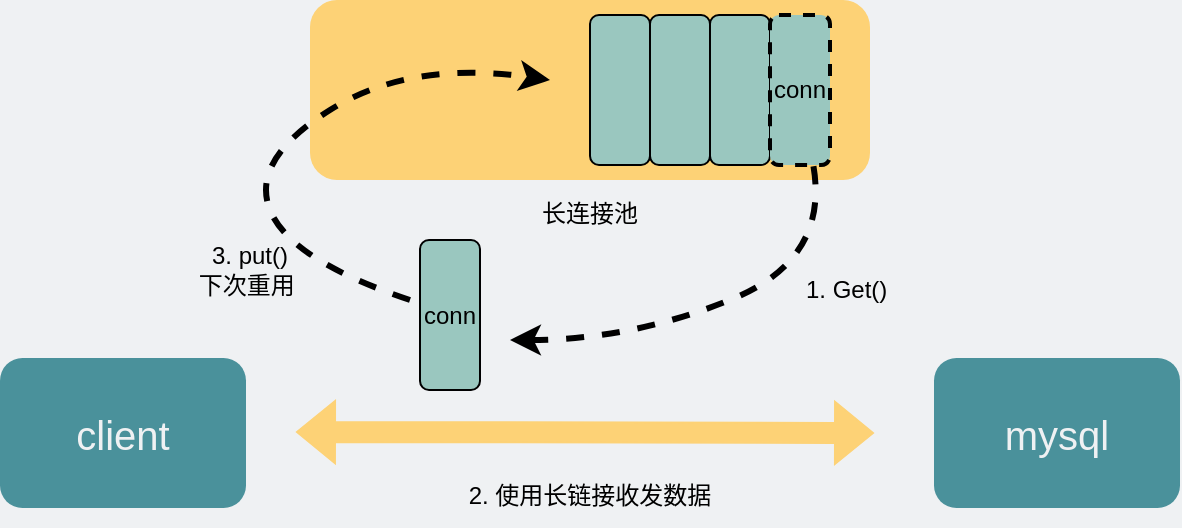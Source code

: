 <mxfile version="17.1.2" type="github">
  <diagram id="zzds6Kp185NoCfkkMVd4" name="Page-1">
    <mxGraphModel dx="2596" dy="1398" grid="0" gridSize="10" guides="1" tooltips="1" connect="1" arrows="1" fold="1" page="1" pageScale="1" pageWidth="800" pageHeight="300" background="#EFF1F3" math="0" shadow="0">
      <root>
        <mxCell id="0" />
        <mxCell id="1" parent="0" />
        <mxCell id="UpJoe9YZuqNjBJE-DoaY-1" value="" style="rounded=1;whiteSpace=wrap;html=1;fillColor=#FDD276;strokeColor=none;" parent="1" vertex="1">
          <mxGeometry x="260" y="19" width="280" height="90" as="geometry" />
        </mxCell>
        <mxCell id="UpJoe9YZuqNjBJE-DoaY-2" value="" style="rounded=1;whiteSpace=wrap;html=1;fillColor=#9AC7BF;strokeColor=#000000;" parent="1" vertex="1">
          <mxGeometry x="400" y="26.5" width="30" height="75" as="geometry" />
        </mxCell>
        <mxCell id="UpJoe9YZuqNjBJE-DoaY-3" value="" style="rounded=1;whiteSpace=wrap;html=1;fillColor=#9AC7BF;strokeColor=#000000;" parent="1" vertex="1">
          <mxGeometry x="430" y="26.5" width="30" height="75" as="geometry" />
        </mxCell>
        <mxCell id="UpJoe9YZuqNjBJE-DoaY-4" value="" style="rounded=1;whiteSpace=wrap;html=1;fillColor=#9AC7BF;strokeColor=#000000;" parent="1" vertex="1">
          <mxGeometry x="460" y="26.5" width="30" height="75" as="geometry" />
        </mxCell>
        <mxCell id="UpJoe9YZuqNjBJE-DoaY-5" value="conn" style="rounded=1;whiteSpace=wrap;html=1;fillColor=#9AC7BF;strokeColor=#000000;dashed=1;strokeWidth=2;" parent="1" vertex="1">
          <mxGeometry x="490" y="26.5" width="30" height="75" as="geometry" />
        </mxCell>
        <mxCell id="UpJoe9YZuqNjBJE-DoaY-6" value="长连接池" style="text;html=1;strokeColor=none;fillColor=none;align=center;verticalAlign=middle;whiteSpace=wrap;rounded=0;" parent="1" vertex="1">
          <mxGeometry x="345" y="111" width="110" height="30" as="geometry" />
        </mxCell>
        <mxCell id="ixqmZI1KRuaAsa8ncv3C-4" value="conn" style="rounded=1;whiteSpace=wrap;html=1;fillColor=#9AC7BF;strokeColor=#000000;" parent="1" vertex="1">
          <mxGeometry x="315" y="139" width="30" height="75" as="geometry" />
        </mxCell>
        <mxCell id="ixqmZI1KRuaAsa8ncv3C-6" value="" style="curved=1;endArrow=none;html=1;rounded=0;startArrow=classic;startFill=1;endFill=0;dashed=1;strokeWidth=3;strokeColor=#000000;" parent="1" target="UpJoe9YZuqNjBJE-DoaY-5" edge="1">
          <mxGeometry width="50" height="50" relative="1" as="geometry">
            <mxPoint x="360" y="189" as="sourcePoint" />
            <mxPoint x="490" y="129" as="targetPoint" />
            <Array as="points">
              <mxPoint x="420" y="189" />
              <mxPoint x="520" y="149" />
            </Array>
          </mxGeometry>
        </mxCell>
        <mxCell id="ixqmZI1KRuaAsa8ncv3C-7" value="1. Get()&amp;nbsp;" style="text;html=1;strokeColor=none;fillColor=none;align=center;verticalAlign=middle;whiteSpace=wrap;rounded=0;dashed=1;" parent="1" vertex="1">
          <mxGeometry x="500" y="149" width="60" height="30" as="geometry" />
        </mxCell>
        <mxCell id="ixqmZI1KRuaAsa8ncv3C-8" value="" style="shape=flexArrow;endArrow=classic;startArrow=classic;html=1;rounded=0;strokeWidth=1;fillColor=#FDD276;strokeColor=#FDD276;" parent="1" edge="1">
          <mxGeometry width="100" height="100" relative="1" as="geometry">
            <mxPoint x="253" y="235" as="sourcePoint" />
            <mxPoint x="542" y="235.5" as="targetPoint" />
          </mxGeometry>
        </mxCell>
        <mxCell id="ixqmZI1KRuaAsa8ncv3C-9" value="2. 使用长链接收发数据" style="text;html=1;strokeColor=none;fillColor=none;align=center;verticalAlign=middle;whiteSpace=wrap;rounded=0;dashed=1;" parent="1" vertex="1">
          <mxGeometry x="315" y="252" width="170" height="30" as="geometry" />
        </mxCell>
        <mxCell id="ixqmZI1KRuaAsa8ncv3C-11" value="" style="curved=1;endArrow=classic;html=1;rounded=0;strokeWidth=3;dashed=1;" parent="1" edge="1">
          <mxGeometry width="50" height="50" relative="1" as="geometry">
            <mxPoint x="310" y="169" as="sourcePoint" />
            <mxPoint x="380" y="59" as="targetPoint" />
            <Array as="points">
              <mxPoint x="250" y="149" />
              <mxPoint x="230" y="99" />
              <mxPoint x="310" y="49" />
            </Array>
          </mxGeometry>
        </mxCell>
        <mxCell id="ixqmZI1KRuaAsa8ncv3C-12" value="3. put()&lt;br&gt;下次重用&amp;nbsp;" style="text;html=1;strokeColor=none;fillColor=none;align=center;verticalAlign=middle;whiteSpace=wrap;rounded=0;dashed=1;" parent="1" vertex="1">
          <mxGeometry x="200" y="139" width="60" height="30" as="geometry" />
        </mxCell>
        <mxCell id="j4vn8vMVQ4InFHsAan2M-1" value="&lt;font color=&quot;#eff1f3&quot; style=&quot;font-size: 20px&quot;&gt;client&lt;/font&gt;" style="rounded=1;whiteSpace=wrap;html=1;fillColor=#4A919B;strokeColor=none;" vertex="1" parent="1">
          <mxGeometry x="105" y="198" width="123" height="75" as="geometry" />
        </mxCell>
        <mxCell id="j4vn8vMVQ4InFHsAan2M-2" value="&lt;font color=&quot;#eff1f3&quot; style=&quot;font-size: 20px&quot;&gt;mysql&lt;/font&gt;" style="rounded=1;whiteSpace=wrap;html=1;fillColor=#4A919B;strokeColor=none;" vertex="1" parent="1">
          <mxGeometry x="572" y="198" width="123" height="75" as="geometry" />
        </mxCell>
      </root>
    </mxGraphModel>
  </diagram>
</mxfile>
